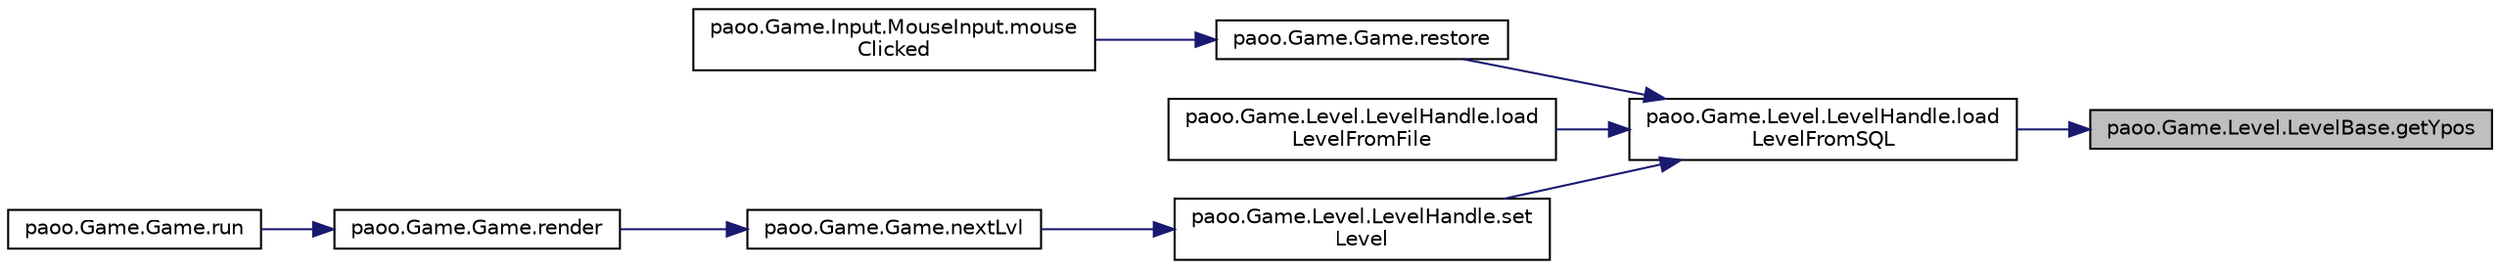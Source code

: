 digraph "paoo.Game.Level.LevelBase.getYpos"
{
 // LATEX_PDF_SIZE
  edge [fontname="Helvetica",fontsize="10",labelfontname="Helvetica",labelfontsize="10"];
  node [fontname="Helvetica",fontsize="10",shape=record];
  rankdir="RL";
  Node32 [label="paoo.Game.Level.LevelBase.getYpos",height=0.2,width=0.4,color="black", fillcolor="grey75", style="filled", fontcolor="black",tooltip=" "];
  Node32 -> Node33 [dir="back",color="midnightblue",fontsize="10",style="solid",fontname="Helvetica"];
  Node33 [label="paoo.Game.Level.LevelHandle.load\lLevelFromSQL",height=0.2,width=0.4,color="black", fillcolor="white", style="filled",URL="$classpaoo_1_1_game_1_1_level_1_1_level_handle.html#a367bfdd068cf3baa5ab0632de3a03401",tooltip=" "];
  Node33 -> Node34 [dir="back",color="midnightblue",fontsize="10",style="solid",fontname="Helvetica"];
  Node34 [label="paoo.Game.Game.restore",height=0.2,width=0.4,color="black", fillcolor="white", style="filled",URL="$classpaoo_1_1_game_1_1_game.html#a0a2f9dd2d90e1809d4acab5739ce5152",tooltip=" "];
  Node34 -> Node35 [dir="back",color="midnightblue",fontsize="10",style="solid",fontname="Helvetica"];
  Node35 [label="paoo.Game.Input.MouseInput.mouse\lClicked",height=0.2,width=0.4,color="black", fillcolor="white", style="filled",URL="$classpaoo_1_1_game_1_1_input_1_1_mouse_input.html#a9973ec5b7f55270bb91c60924219c3a0",tooltip=" "];
  Node33 -> Node36 [dir="back",color="midnightblue",fontsize="10",style="solid",fontname="Helvetica"];
  Node36 [label="paoo.Game.Level.LevelHandle.load\lLevelFromFile",height=0.2,width=0.4,color="black", fillcolor="white", style="filled",URL="$classpaoo_1_1_game_1_1_level_1_1_level_handle.html#a4f4aa2be75606c12db4e19f4816cb7e9",tooltip=" "];
  Node33 -> Node37 [dir="back",color="midnightblue",fontsize="10",style="solid",fontname="Helvetica"];
  Node37 [label="paoo.Game.Level.LevelHandle.set\lLevel",height=0.2,width=0.4,color="black", fillcolor="white", style="filled",URL="$classpaoo_1_1_game_1_1_level_1_1_level_handle.html#ab17c592082044180fc0de803310ab895",tooltip=" "];
  Node37 -> Node38 [dir="back",color="midnightblue",fontsize="10",style="solid",fontname="Helvetica"];
  Node38 [label="paoo.Game.Game.nextLvl",height=0.2,width=0.4,color="black", fillcolor="white", style="filled",URL="$classpaoo_1_1_game_1_1_game.html#afac86035f5f348c7a362526d4ce4602f",tooltip=" "];
  Node38 -> Node39 [dir="back",color="midnightblue",fontsize="10",style="solid",fontname="Helvetica"];
  Node39 [label="paoo.Game.Game.render",height=0.2,width=0.4,color="black", fillcolor="white", style="filled",URL="$classpaoo_1_1_game_1_1_game.html#ad94433dadeb33e87418110324cd8437f",tooltip=" "];
  Node39 -> Node40 [dir="back",color="midnightblue",fontsize="10",style="solid",fontname="Helvetica"];
  Node40 [label="paoo.Game.Game.run",height=0.2,width=0.4,color="black", fillcolor="white", style="filled",URL="$classpaoo_1_1_game_1_1_game.html#aefa2a8d1aa068d409a925d122b99b1c8",tooltip=" "];
}

